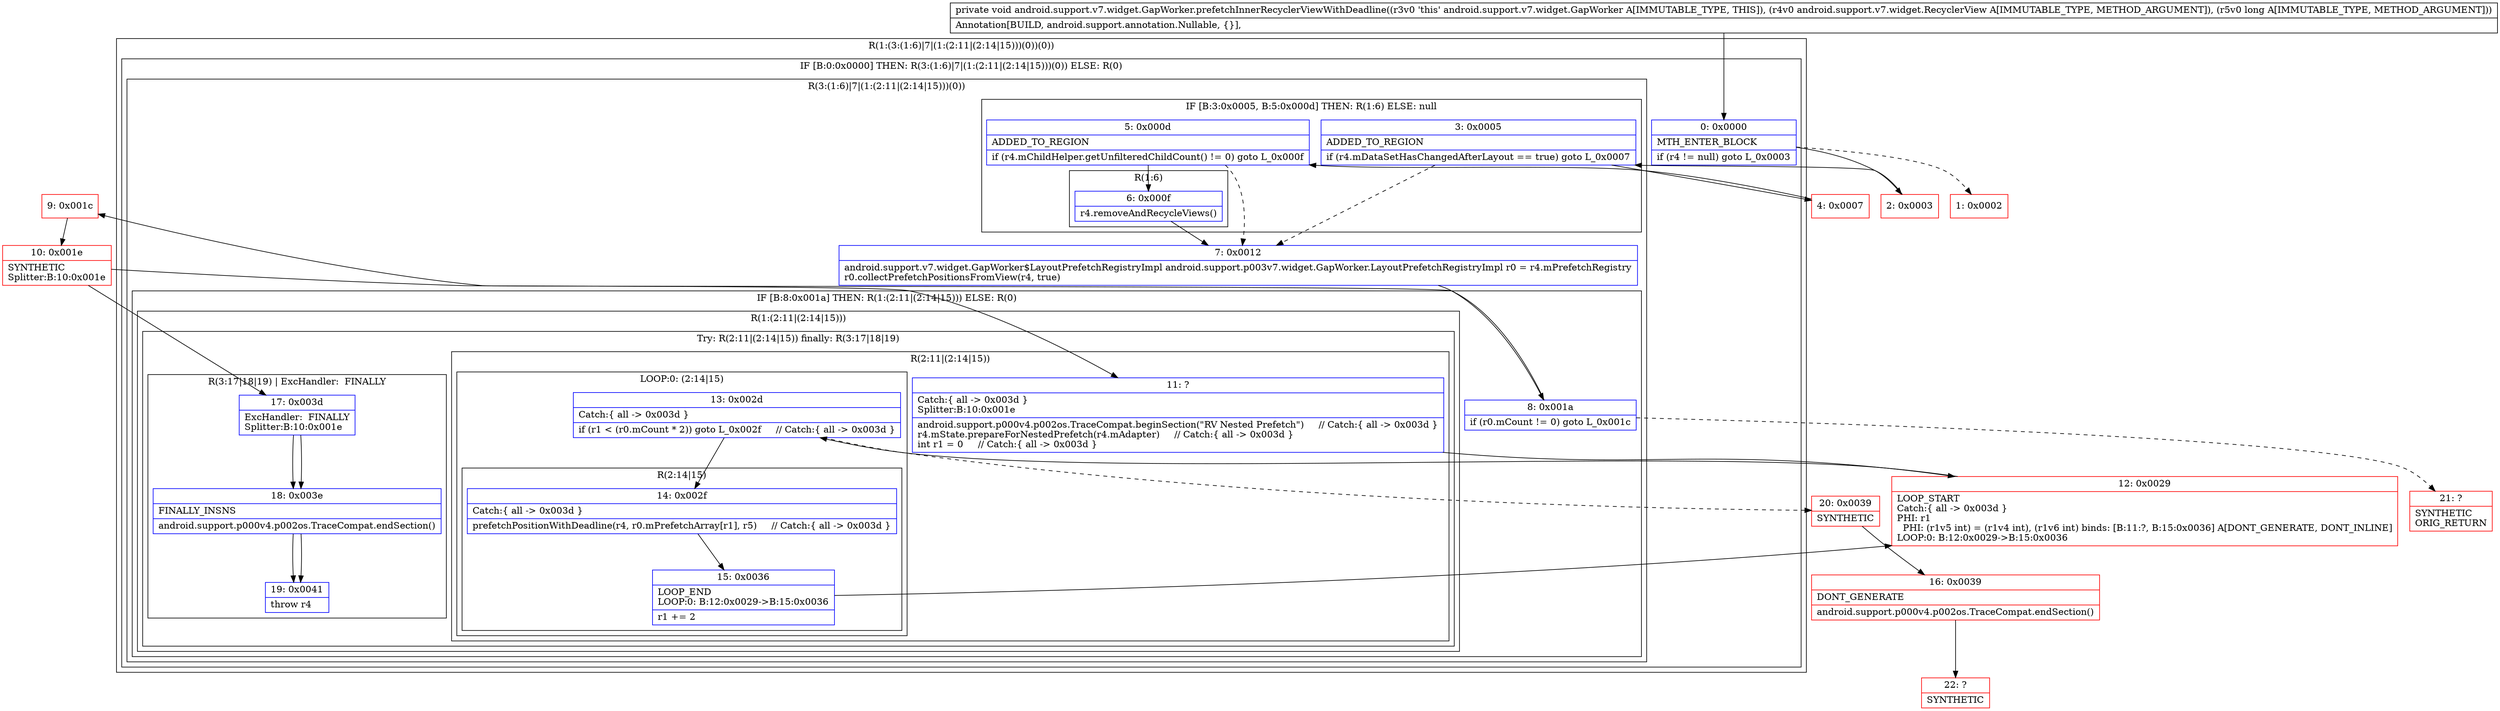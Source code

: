 digraph "CFG forandroid.support.v7.widget.GapWorker.prefetchInnerRecyclerViewWithDeadline(Landroid\/support\/v7\/widget\/RecyclerView;J)V" {
subgraph cluster_Region_1126759845 {
label = "R(1:(3:(1:6)|7|(1:(2:11|(2:14|15)))(0))(0))";
node [shape=record,color=blue];
subgraph cluster_IfRegion_341668829 {
label = "IF [B:0:0x0000] THEN: R(3:(1:6)|7|(1:(2:11|(2:14|15)))(0)) ELSE: R(0)";
node [shape=record,color=blue];
Node_0 [shape=record,label="{0\:\ 0x0000|MTH_ENTER_BLOCK\l|if (r4 != null) goto L_0x0003\l}"];
subgraph cluster_Region_661276092 {
label = "R(3:(1:6)|7|(1:(2:11|(2:14|15)))(0))";
node [shape=record,color=blue];
subgraph cluster_IfRegion_1602211517 {
label = "IF [B:3:0x0005, B:5:0x000d] THEN: R(1:6) ELSE: null";
node [shape=record,color=blue];
Node_3 [shape=record,label="{3\:\ 0x0005|ADDED_TO_REGION\l|if (r4.mDataSetHasChangedAfterLayout == true) goto L_0x0007\l}"];
Node_5 [shape=record,label="{5\:\ 0x000d|ADDED_TO_REGION\l|if (r4.mChildHelper.getUnfilteredChildCount() != 0) goto L_0x000f\l}"];
subgraph cluster_Region_792246120 {
label = "R(1:6)";
node [shape=record,color=blue];
Node_6 [shape=record,label="{6\:\ 0x000f|r4.removeAndRecycleViews()\l}"];
}
}
Node_7 [shape=record,label="{7\:\ 0x0012|android.support.v7.widget.GapWorker$LayoutPrefetchRegistryImpl android.support.p003v7.widget.GapWorker.LayoutPrefetchRegistryImpl r0 = r4.mPrefetchRegistry\lr0.collectPrefetchPositionsFromView(r4, true)\l}"];
subgraph cluster_IfRegion_398101075 {
label = "IF [B:8:0x001a] THEN: R(1:(2:11|(2:14|15))) ELSE: R(0)";
node [shape=record,color=blue];
Node_8 [shape=record,label="{8\:\ 0x001a|if (r0.mCount != 0) goto L_0x001c\l}"];
subgraph cluster_Region_737784575 {
label = "R(1:(2:11|(2:14|15)))";
node [shape=record,color=blue];
subgraph cluster_TryCatchRegion_1422262214 {
label = "Try: R(2:11|(2:14|15)) finally: R(3:17|18|19)";
node [shape=record,color=blue];
subgraph cluster_Region_1585150380 {
label = "R(2:11|(2:14|15))";
node [shape=record,color=blue];
Node_11 [shape=record,label="{11\:\ ?|Catch:\{ all \-\> 0x003d \}\lSplitter:B:10:0x001e\l|android.support.p000v4.p002os.TraceCompat.beginSection(\"RV Nested Prefetch\")     \/\/ Catch:\{ all \-\> 0x003d \}\lr4.mState.prepareForNestedPrefetch(r4.mAdapter)     \/\/ Catch:\{ all \-\> 0x003d \}\lint r1 = 0     \/\/ Catch:\{ all \-\> 0x003d \}\l}"];
subgraph cluster_LoopRegion_1083234237 {
label = "LOOP:0: (2:14|15)";
node [shape=record,color=blue];
Node_13 [shape=record,label="{13\:\ 0x002d|Catch:\{ all \-\> 0x003d \}\l|if (r1 \< (r0.mCount * 2)) goto L_0x002f     \/\/ Catch:\{ all \-\> 0x003d \}\l}"];
subgraph cluster_Region_734629580 {
label = "R(2:14|15)";
node [shape=record,color=blue];
Node_14 [shape=record,label="{14\:\ 0x002f|Catch:\{ all \-\> 0x003d \}\l|prefetchPositionWithDeadline(r4, r0.mPrefetchArray[r1], r5)     \/\/ Catch:\{ all \-\> 0x003d \}\l}"];
Node_15 [shape=record,label="{15\:\ 0x0036|LOOP_END\lLOOP:0: B:12:0x0029\-\>B:15:0x0036\l|r1 += 2\l}"];
}
}
}
subgraph cluster_Region_1978587589 {
label = "R(3:17|18|19) | ExcHandler:  FINALLY\l";
node [shape=record,color=blue];
Node_17 [shape=record,label="{17\:\ 0x003d|ExcHandler:  FINALLY\lSplitter:B:10:0x001e\l}"];
Node_18 [shape=record,label="{18\:\ 0x003e|FINALLY_INSNS\l|android.support.p000v4.p002os.TraceCompat.endSection()\l}"];
Node_19 [shape=record,label="{19\:\ 0x0041|throw r4\l}"];
}
}
}
subgraph cluster_Region_520594407 {
label = "R(0)";
node [shape=record,color=blue];
}
}
}
subgraph cluster_Region_2031060146 {
label = "R(0)";
node [shape=record,color=blue];
}
}
}
subgraph cluster_Region_1978587589 {
label = "R(3:17|18|19) | ExcHandler:  FINALLY\l";
node [shape=record,color=blue];
Node_17 [shape=record,label="{17\:\ 0x003d|ExcHandler:  FINALLY\lSplitter:B:10:0x001e\l}"];
Node_18 [shape=record,label="{18\:\ 0x003e|FINALLY_INSNS\l|android.support.p000v4.p002os.TraceCompat.endSection()\l}"];
Node_19 [shape=record,label="{19\:\ 0x0041|throw r4\l}"];
}
Node_1 [shape=record,color=red,label="{1\:\ 0x0002}"];
Node_2 [shape=record,color=red,label="{2\:\ 0x0003}"];
Node_4 [shape=record,color=red,label="{4\:\ 0x0007}"];
Node_9 [shape=record,color=red,label="{9\:\ 0x001c}"];
Node_10 [shape=record,color=red,label="{10\:\ 0x001e|SYNTHETIC\lSplitter:B:10:0x001e\l}"];
Node_12 [shape=record,color=red,label="{12\:\ 0x0029|LOOP_START\lCatch:\{ all \-\> 0x003d \}\lPHI: r1 \l  PHI: (r1v5 int) = (r1v4 int), (r1v6 int) binds: [B:11:?, B:15:0x0036] A[DONT_GENERATE, DONT_INLINE]\lLOOP:0: B:12:0x0029\-\>B:15:0x0036\l}"];
Node_16 [shape=record,color=red,label="{16\:\ 0x0039|DONT_GENERATE\l|android.support.p000v4.p002os.TraceCompat.endSection()\l}"];
Node_20 [shape=record,color=red,label="{20\:\ 0x0039|SYNTHETIC\l}"];
Node_21 [shape=record,color=red,label="{21\:\ ?|SYNTHETIC\lORIG_RETURN\l}"];
Node_22 [shape=record,color=red,label="{22\:\ ?|SYNTHETIC\l}"];
MethodNode[shape=record,label="{private void android.support.v7.widget.GapWorker.prefetchInnerRecyclerViewWithDeadline((r3v0 'this' android.support.v7.widget.GapWorker A[IMMUTABLE_TYPE, THIS]), (r4v0 android.support.v7.widget.RecyclerView A[IMMUTABLE_TYPE, METHOD_ARGUMENT]), (r5v0 long A[IMMUTABLE_TYPE, METHOD_ARGUMENT]))  | Annotation[BUILD, android.support.annotation.Nullable, \{\}], \l}"];
MethodNode -> Node_0;
Node_0 -> Node_1[style=dashed];
Node_0 -> Node_2;
Node_3 -> Node_4;
Node_3 -> Node_7[style=dashed];
Node_5 -> Node_6;
Node_5 -> Node_7[style=dashed];
Node_6 -> Node_7;
Node_7 -> Node_8;
Node_8 -> Node_9;
Node_8 -> Node_21[style=dashed];
Node_11 -> Node_12;
Node_13 -> Node_14;
Node_13 -> Node_20[style=dashed];
Node_14 -> Node_15;
Node_15 -> Node_12;
Node_17 -> Node_18;
Node_18 -> Node_19;
Node_17 -> Node_18;
Node_18 -> Node_19;
Node_2 -> Node_3;
Node_4 -> Node_5;
Node_9 -> Node_10;
Node_10 -> Node_11;
Node_10 -> Node_17;
Node_12 -> Node_13;
Node_16 -> Node_22;
Node_20 -> Node_16;
}

